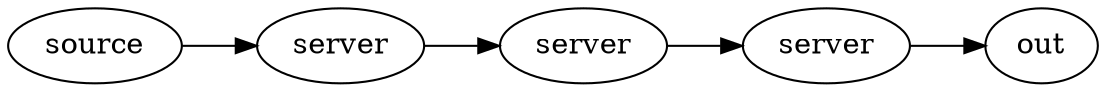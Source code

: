 digraph untitled {
    comment=" 34 23 54 32 False True 56 35 " rankdir=LR
    0 [label=server comment=" 2 2 0 8 3 "]
    1 [label=source comment=1]
    2 [label=server comment=" 2 1 1 5 9 "]
    3 [label=server comment=" 2 0 0 4 23 "]
    4 [label=out comment=3]
    0 -> 2
    1 -> 0
    2 -> 3
    3 -> 4
}

